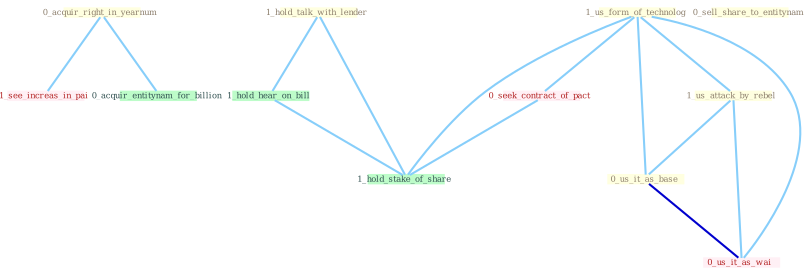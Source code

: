 Graph G{ 
    node
    [shape=polygon,style=filled,width=.5,height=.06,color="#BDFCC9",fixedsize=true,fontsize=4,
    fontcolor="#2f4f4f"];
    {node
    [color="#ffffe0", fontcolor="#8b7d6b"] "0_acquir_right_in_yearnum " "1_us_form_of_technolog " "1_us_attack_by_rebel " "0_sell_share_to_entitynam " "1_hold_talk_with_lender " "0_us_it_as_base "}
{node [color="#fff0f5", fontcolor="#b22222"] "0_seek_contract_of_pact " "0_us_it_as_wai " "1_see_increas_in_pai "}
edge [color="#B0E2FF"];

	"0_acquir_right_in_yearnum " -- "0_acquir_entitynam_for_billion " [w="1", color="#87cefa" ];
	"0_acquir_right_in_yearnum " -- "1_see_increas_in_pai " [w="1", color="#87cefa" ];
	"1_us_form_of_technolog " -- "1_us_attack_by_rebel " [w="1", color="#87cefa" ];
	"1_us_form_of_technolog " -- "0_us_it_as_base " [w="1", color="#87cefa" ];
	"1_us_form_of_technolog " -- "0_seek_contract_of_pact " [w="1", color="#87cefa" ];
	"1_us_form_of_technolog " -- "0_us_it_as_wai " [w="1", color="#87cefa" ];
	"1_us_form_of_technolog " -- "1_hold_stake_of_share " [w="1", color="#87cefa" ];
	"1_us_attack_by_rebel " -- "0_us_it_as_base " [w="1", color="#87cefa" ];
	"1_us_attack_by_rebel " -- "0_us_it_as_wai " [w="1", color="#87cefa" ];
	"1_hold_talk_with_lender " -- "1_hold_hear_on_bill " [w="1", color="#87cefa" ];
	"1_hold_talk_with_lender " -- "1_hold_stake_of_share " [w="1", color="#87cefa" ];
	"0_us_it_as_base " -- "0_us_it_as_wai " [w="3", color="#0000cd" , len=0.6];
	"0_seek_contract_of_pact " -- "1_hold_stake_of_share " [w="1", color="#87cefa" ];
	"1_hold_hear_on_bill " -- "1_hold_stake_of_share " [w="1", color="#87cefa" ];
}
